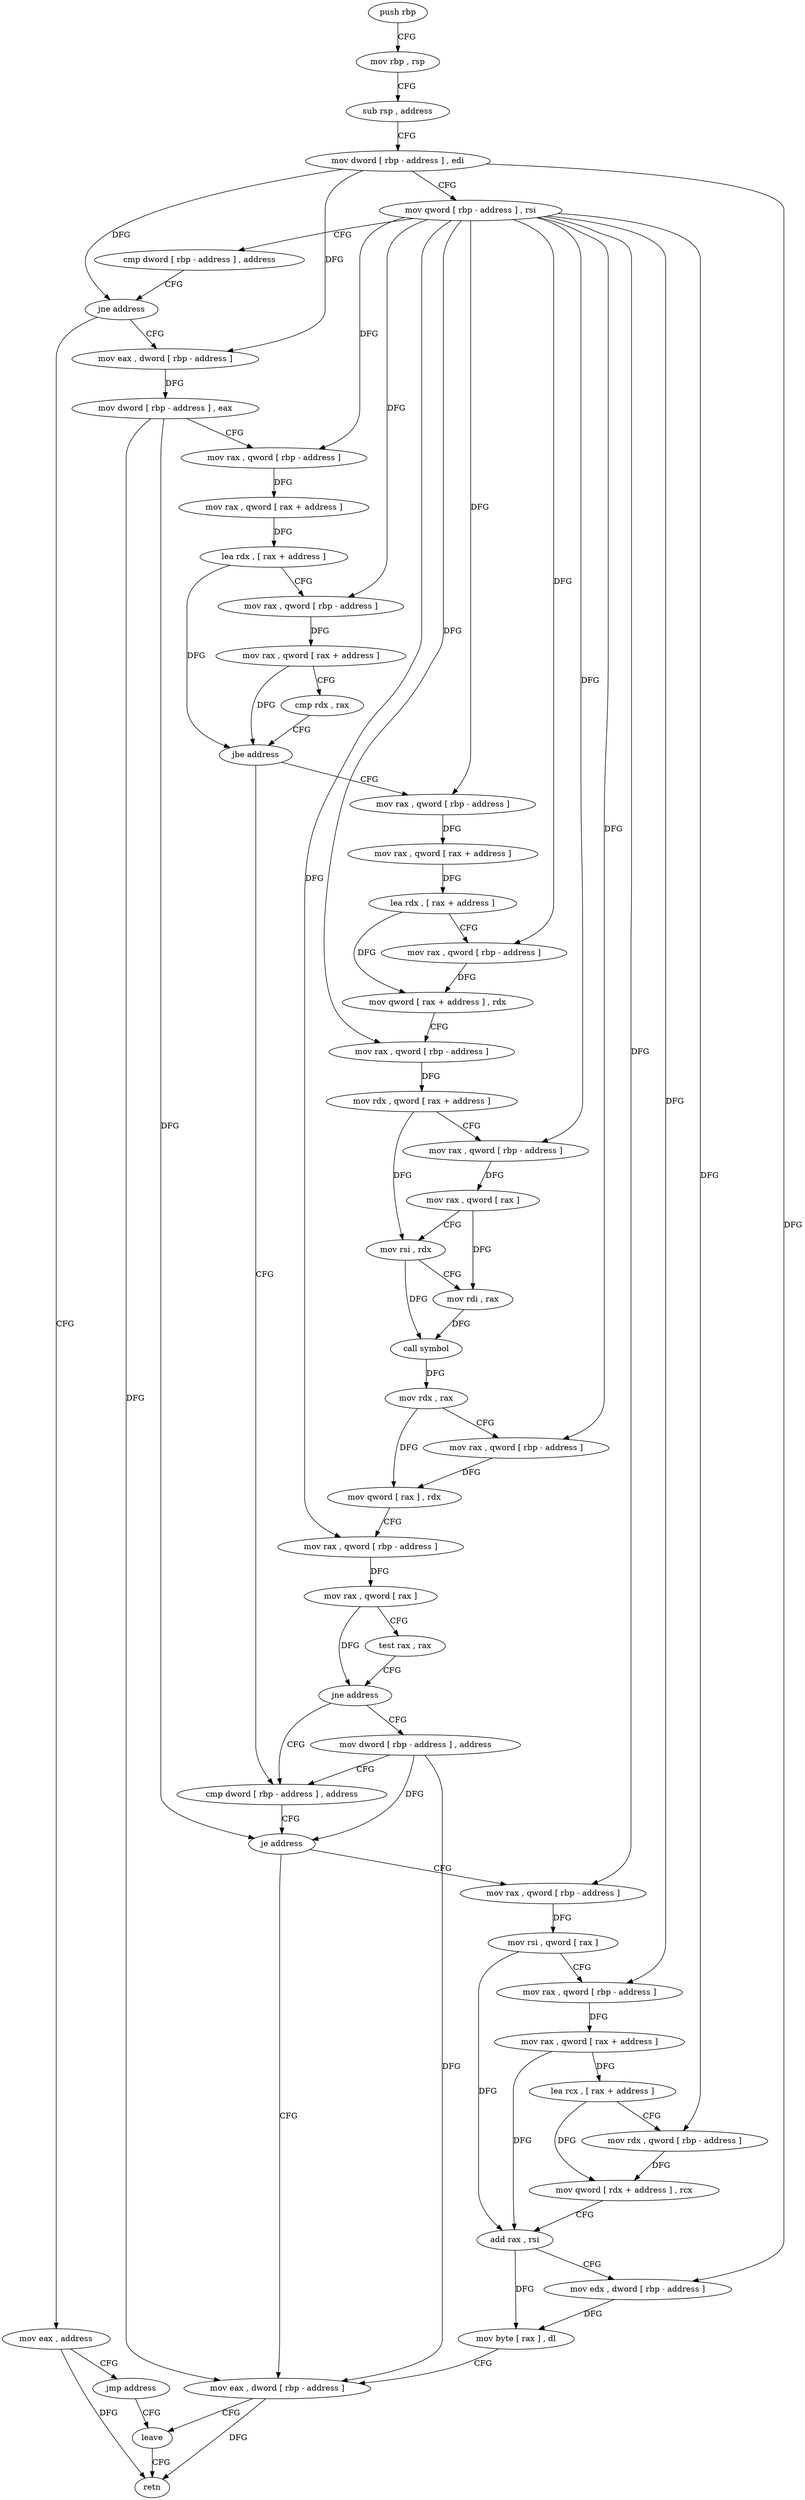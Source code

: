 digraph "func" {
"187385" [label = "push rbp" ]
"187386" [label = "mov rbp , rsp" ]
"187389" [label = "sub rsp , address" ]
"187393" [label = "mov dword [ rbp - address ] , edi" ]
"187396" [label = "mov qword [ rbp - address ] , rsi" ]
"187400" [label = "cmp dword [ rbp - address ] , address" ]
"187404" [label = "jne address" ]
"187416" [label = "mov eax , dword [ rbp - address ]" ]
"187406" [label = "mov eax , address" ]
"187419" [label = "mov dword [ rbp - address ] , eax" ]
"187422" [label = "mov rax , qword [ rbp - address ]" ]
"187426" [label = "mov rax , qword [ rax + address ]" ]
"187430" [label = "lea rdx , [ rax + address ]" ]
"187434" [label = "mov rax , qword [ rbp - address ]" ]
"187438" [label = "mov rax , qword [ rax + address ]" ]
"187442" [label = "cmp rdx , rax" ]
"187445" [label = "jbe address" ]
"187525" [label = "cmp dword [ rbp - address ] , address" ]
"187447" [label = "mov rax , qword [ rbp - address ]" ]
"187411" [label = "jmp address" ]
"187569" [label = "leave" ]
"187529" [label = "je address" ]
"187566" [label = "mov eax , dword [ rbp - address ]" ]
"187531" [label = "mov rax , qword [ rbp - address ]" ]
"187451" [label = "mov rax , qword [ rax + address ]" ]
"187455" [label = "lea rdx , [ rax + address ]" ]
"187462" [label = "mov rax , qword [ rbp - address ]" ]
"187466" [label = "mov qword [ rax + address ] , rdx" ]
"187470" [label = "mov rax , qword [ rbp - address ]" ]
"187474" [label = "mov rdx , qword [ rax + address ]" ]
"187478" [label = "mov rax , qword [ rbp - address ]" ]
"187482" [label = "mov rax , qword [ rax ]" ]
"187485" [label = "mov rsi , rdx" ]
"187488" [label = "mov rdi , rax" ]
"187491" [label = "call symbol" ]
"187496" [label = "mov rdx , rax" ]
"187499" [label = "mov rax , qword [ rbp - address ]" ]
"187503" [label = "mov qword [ rax ] , rdx" ]
"187506" [label = "mov rax , qword [ rbp - address ]" ]
"187510" [label = "mov rax , qword [ rax ]" ]
"187513" [label = "test rax , rax" ]
"187516" [label = "jne address" ]
"187518" [label = "mov dword [ rbp - address ] , address" ]
"187570" [label = "retn" ]
"187535" [label = "mov rsi , qword [ rax ]" ]
"187538" [label = "mov rax , qword [ rbp - address ]" ]
"187542" [label = "mov rax , qword [ rax + address ]" ]
"187546" [label = "lea rcx , [ rax + address ]" ]
"187550" [label = "mov rdx , qword [ rbp - address ]" ]
"187554" [label = "mov qword [ rdx + address ] , rcx" ]
"187558" [label = "add rax , rsi" ]
"187561" [label = "mov edx , dword [ rbp - address ]" ]
"187564" [label = "mov byte [ rax ] , dl" ]
"187385" -> "187386" [ label = "CFG" ]
"187386" -> "187389" [ label = "CFG" ]
"187389" -> "187393" [ label = "CFG" ]
"187393" -> "187396" [ label = "CFG" ]
"187393" -> "187404" [ label = "DFG" ]
"187393" -> "187416" [ label = "DFG" ]
"187393" -> "187561" [ label = "DFG" ]
"187396" -> "187400" [ label = "CFG" ]
"187396" -> "187422" [ label = "DFG" ]
"187396" -> "187434" [ label = "DFG" ]
"187396" -> "187447" [ label = "DFG" ]
"187396" -> "187462" [ label = "DFG" ]
"187396" -> "187470" [ label = "DFG" ]
"187396" -> "187478" [ label = "DFG" ]
"187396" -> "187499" [ label = "DFG" ]
"187396" -> "187506" [ label = "DFG" ]
"187396" -> "187531" [ label = "DFG" ]
"187396" -> "187538" [ label = "DFG" ]
"187396" -> "187550" [ label = "DFG" ]
"187400" -> "187404" [ label = "CFG" ]
"187404" -> "187416" [ label = "CFG" ]
"187404" -> "187406" [ label = "CFG" ]
"187416" -> "187419" [ label = "DFG" ]
"187406" -> "187411" [ label = "CFG" ]
"187406" -> "187570" [ label = "DFG" ]
"187419" -> "187422" [ label = "CFG" ]
"187419" -> "187529" [ label = "DFG" ]
"187419" -> "187566" [ label = "DFG" ]
"187422" -> "187426" [ label = "DFG" ]
"187426" -> "187430" [ label = "DFG" ]
"187430" -> "187434" [ label = "CFG" ]
"187430" -> "187445" [ label = "DFG" ]
"187434" -> "187438" [ label = "DFG" ]
"187438" -> "187442" [ label = "CFG" ]
"187438" -> "187445" [ label = "DFG" ]
"187442" -> "187445" [ label = "CFG" ]
"187445" -> "187525" [ label = "CFG" ]
"187445" -> "187447" [ label = "CFG" ]
"187525" -> "187529" [ label = "CFG" ]
"187447" -> "187451" [ label = "DFG" ]
"187411" -> "187569" [ label = "CFG" ]
"187569" -> "187570" [ label = "CFG" ]
"187529" -> "187566" [ label = "CFG" ]
"187529" -> "187531" [ label = "CFG" ]
"187566" -> "187569" [ label = "CFG" ]
"187566" -> "187570" [ label = "DFG" ]
"187531" -> "187535" [ label = "DFG" ]
"187451" -> "187455" [ label = "DFG" ]
"187455" -> "187462" [ label = "CFG" ]
"187455" -> "187466" [ label = "DFG" ]
"187462" -> "187466" [ label = "DFG" ]
"187466" -> "187470" [ label = "CFG" ]
"187470" -> "187474" [ label = "DFG" ]
"187474" -> "187478" [ label = "CFG" ]
"187474" -> "187485" [ label = "DFG" ]
"187478" -> "187482" [ label = "DFG" ]
"187482" -> "187485" [ label = "CFG" ]
"187482" -> "187488" [ label = "DFG" ]
"187485" -> "187488" [ label = "CFG" ]
"187485" -> "187491" [ label = "DFG" ]
"187488" -> "187491" [ label = "DFG" ]
"187491" -> "187496" [ label = "DFG" ]
"187496" -> "187499" [ label = "CFG" ]
"187496" -> "187503" [ label = "DFG" ]
"187499" -> "187503" [ label = "DFG" ]
"187503" -> "187506" [ label = "CFG" ]
"187506" -> "187510" [ label = "DFG" ]
"187510" -> "187513" [ label = "CFG" ]
"187510" -> "187516" [ label = "DFG" ]
"187513" -> "187516" [ label = "CFG" ]
"187516" -> "187525" [ label = "CFG" ]
"187516" -> "187518" [ label = "CFG" ]
"187518" -> "187525" [ label = "CFG" ]
"187518" -> "187529" [ label = "DFG" ]
"187518" -> "187566" [ label = "DFG" ]
"187535" -> "187538" [ label = "CFG" ]
"187535" -> "187558" [ label = "DFG" ]
"187538" -> "187542" [ label = "DFG" ]
"187542" -> "187546" [ label = "DFG" ]
"187542" -> "187558" [ label = "DFG" ]
"187546" -> "187550" [ label = "CFG" ]
"187546" -> "187554" [ label = "DFG" ]
"187550" -> "187554" [ label = "DFG" ]
"187554" -> "187558" [ label = "CFG" ]
"187558" -> "187561" [ label = "CFG" ]
"187558" -> "187564" [ label = "DFG" ]
"187561" -> "187564" [ label = "DFG" ]
"187564" -> "187566" [ label = "CFG" ]
}
